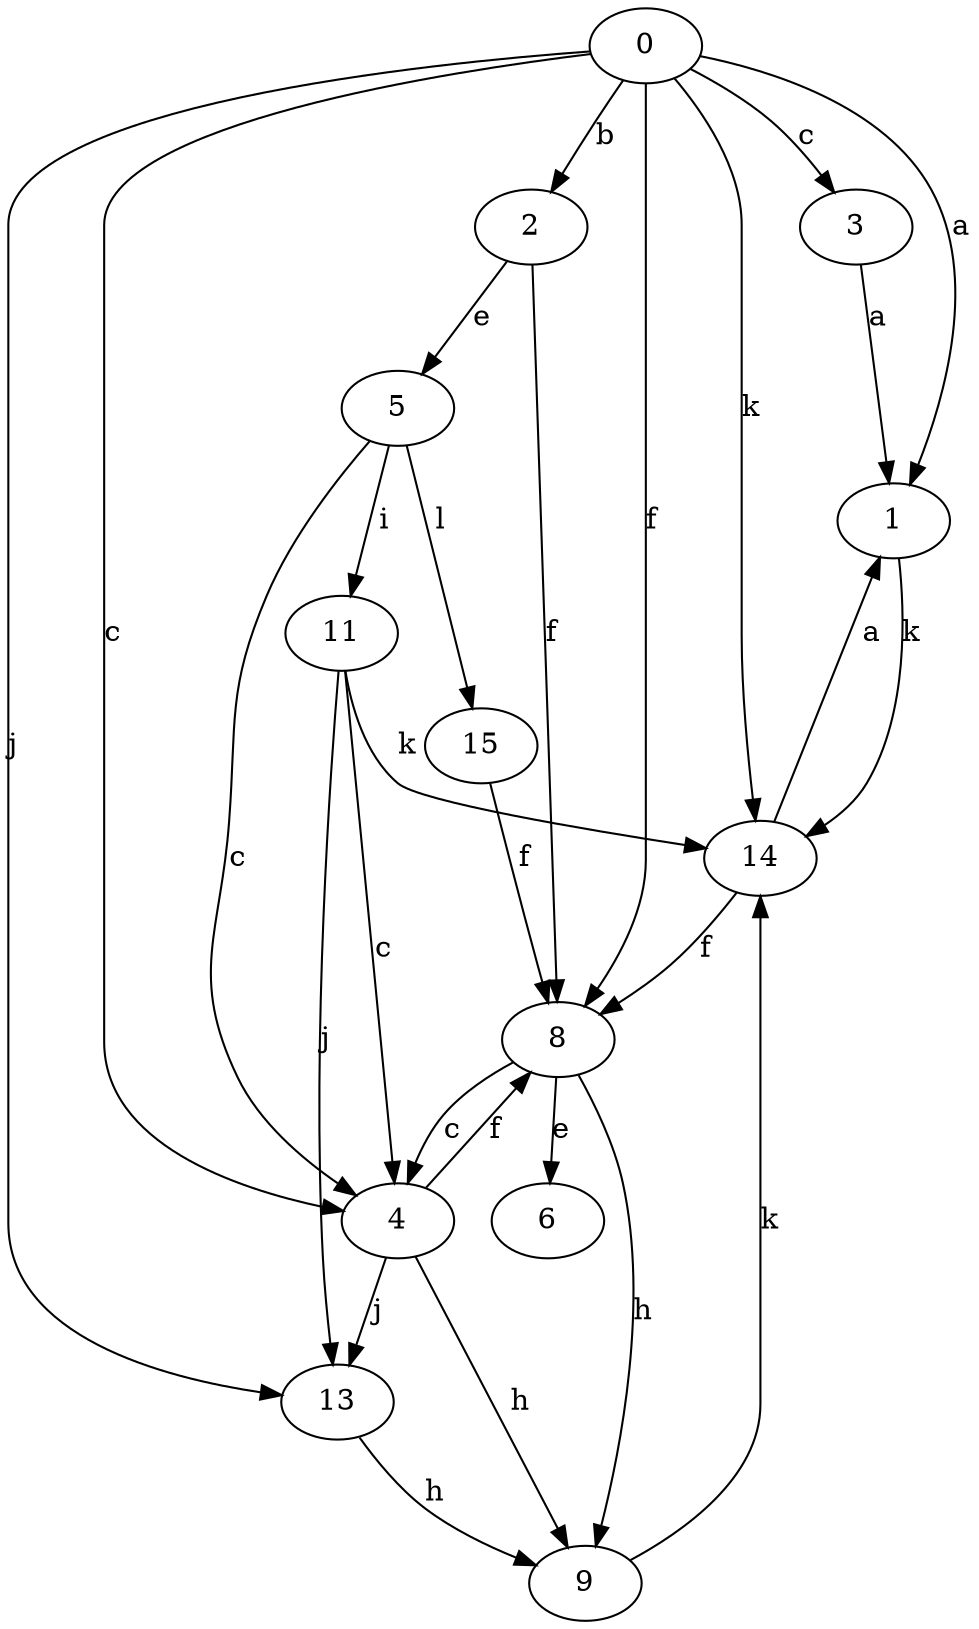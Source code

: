 strict digraph  {
0;
1;
2;
3;
4;
5;
6;
8;
9;
11;
13;
14;
15;
0 -> 1  [label=a];
0 -> 2  [label=b];
0 -> 3  [label=c];
0 -> 4  [label=c];
0 -> 8  [label=f];
0 -> 13  [label=j];
0 -> 14  [label=k];
1 -> 14  [label=k];
2 -> 5  [label=e];
2 -> 8  [label=f];
3 -> 1  [label=a];
4 -> 8  [label=f];
4 -> 9  [label=h];
4 -> 13  [label=j];
5 -> 4  [label=c];
5 -> 11  [label=i];
5 -> 15  [label=l];
8 -> 4  [label=c];
8 -> 6  [label=e];
8 -> 9  [label=h];
9 -> 14  [label=k];
11 -> 4  [label=c];
11 -> 13  [label=j];
11 -> 14  [label=k];
13 -> 9  [label=h];
14 -> 1  [label=a];
14 -> 8  [label=f];
15 -> 8  [label=f];
}
